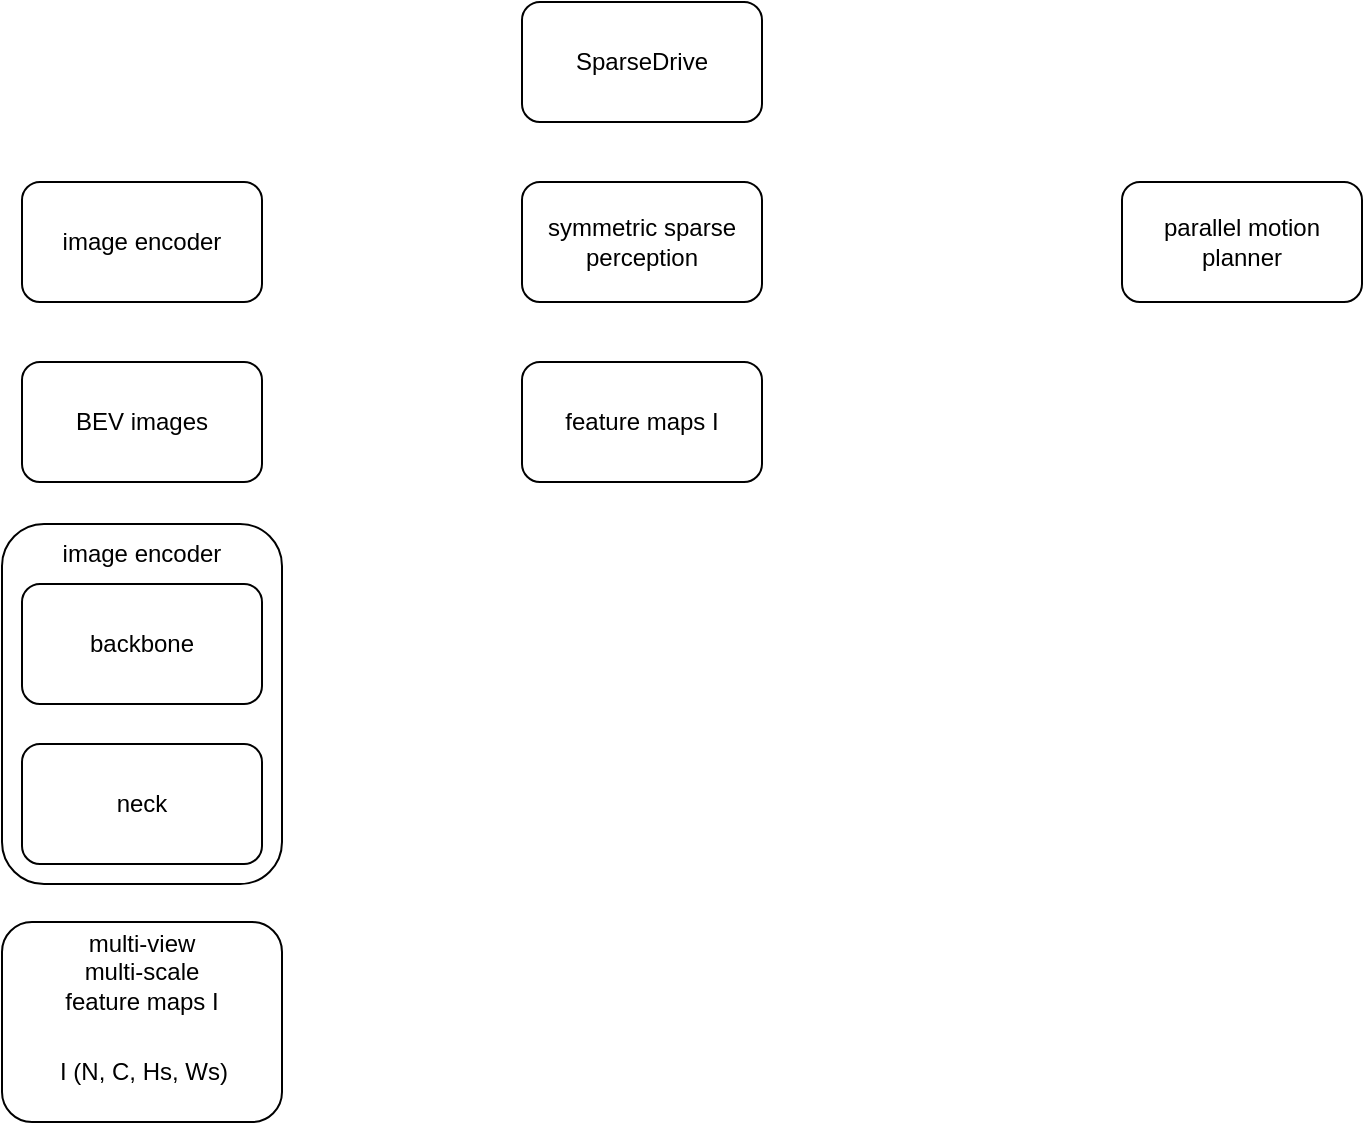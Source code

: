 <mxfile version="24.7.12">
  <diagram name="第 1 页" id="YOAP40VyK5vfWviQJd3N">
    <mxGraphModel dx="998" dy="536" grid="1" gridSize="10" guides="1" tooltips="1" connect="1" arrows="1" fold="1" page="1" pageScale="1" pageWidth="827" pageHeight="1169" math="0" shadow="0">
      <root>
        <mxCell id="0" />
        <mxCell id="1" parent="0" />
        <mxCell id="MdxfO4Nw2_HGN67nGP4e-7" value="" style="rounded=1;whiteSpace=wrap;html=1;" vertex="1" parent="1">
          <mxGeometry x="80" y="281" width="140" height="180" as="geometry" />
        </mxCell>
        <mxCell id="MdxfO4Nw2_HGN67nGP4e-1" value="image encoder" style="rounded=1;whiteSpace=wrap;html=1;" vertex="1" parent="1">
          <mxGeometry x="90" y="110" width="120" height="60" as="geometry" />
        </mxCell>
        <mxCell id="MdxfO4Nw2_HGN67nGP4e-2" value="SparseDrive" style="rounded=1;whiteSpace=wrap;html=1;" vertex="1" parent="1">
          <mxGeometry x="340" y="20" width="120" height="60" as="geometry" />
        </mxCell>
        <mxCell id="MdxfO4Nw2_HGN67nGP4e-3" value="symmetric sparse perception" style="rounded=1;whiteSpace=wrap;html=1;" vertex="1" parent="1">
          <mxGeometry x="340" y="110" width="120" height="60" as="geometry" />
        </mxCell>
        <mxCell id="MdxfO4Nw2_HGN67nGP4e-4" value="parallel motion planner" style="rounded=1;whiteSpace=wrap;html=1;" vertex="1" parent="1">
          <mxGeometry x="640" y="110" width="120" height="60" as="geometry" />
        </mxCell>
        <mxCell id="MdxfO4Nw2_HGN67nGP4e-5" value="backbone" style="rounded=1;whiteSpace=wrap;html=1;" vertex="1" parent="1">
          <mxGeometry x="90" y="311" width="120" height="60" as="geometry" />
        </mxCell>
        <mxCell id="MdxfO4Nw2_HGN67nGP4e-6" value="neck" style="rounded=1;whiteSpace=wrap;html=1;" vertex="1" parent="1">
          <mxGeometry x="90" y="391" width="120" height="60" as="geometry" />
        </mxCell>
        <mxCell id="MdxfO4Nw2_HGN67nGP4e-8" value="image encoder" style="text;html=1;align=center;verticalAlign=middle;whiteSpace=wrap;rounded=0;" vertex="1" parent="1">
          <mxGeometry x="105" y="281" width="90" height="30" as="geometry" />
        </mxCell>
        <mxCell id="MdxfO4Nw2_HGN67nGP4e-9" value="BEV images" style="rounded=1;whiteSpace=wrap;html=1;" vertex="1" parent="1">
          <mxGeometry x="90" y="200" width="120" height="60" as="geometry" />
        </mxCell>
        <mxCell id="MdxfO4Nw2_HGN67nGP4e-10" value="" style="rounded=1;whiteSpace=wrap;html=1;" vertex="1" parent="1">
          <mxGeometry x="80" y="480" width="140" height="100" as="geometry" />
        </mxCell>
        <mxCell id="MdxfO4Nw2_HGN67nGP4e-11" value="multi-view&lt;div&gt;multi-scale&lt;/div&gt;&lt;div&gt;feature maps I&lt;/div&gt;" style="text;html=1;align=center;verticalAlign=middle;whiteSpace=wrap;rounded=0;" vertex="1" parent="1">
          <mxGeometry x="110" y="490" width="80" height="30" as="geometry" />
        </mxCell>
        <mxCell id="MdxfO4Nw2_HGN67nGP4e-13" value="I (N, C, Hs, Ws)" style="text;html=1;align=center;verticalAlign=middle;whiteSpace=wrap;rounded=0;" vertex="1" parent="1">
          <mxGeometry x="106" y="540" width="90" height="30" as="geometry" />
        </mxCell>
        <mxCell id="MdxfO4Nw2_HGN67nGP4e-14" value="feature maps I" style="rounded=1;whiteSpace=wrap;html=1;" vertex="1" parent="1">
          <mxGeometry x="340" y="200" width="120" height="60" as="geometry" />
        </mxCell>
      </root>
    </mxGraphModel>
  </diagram>
</mxfile>

